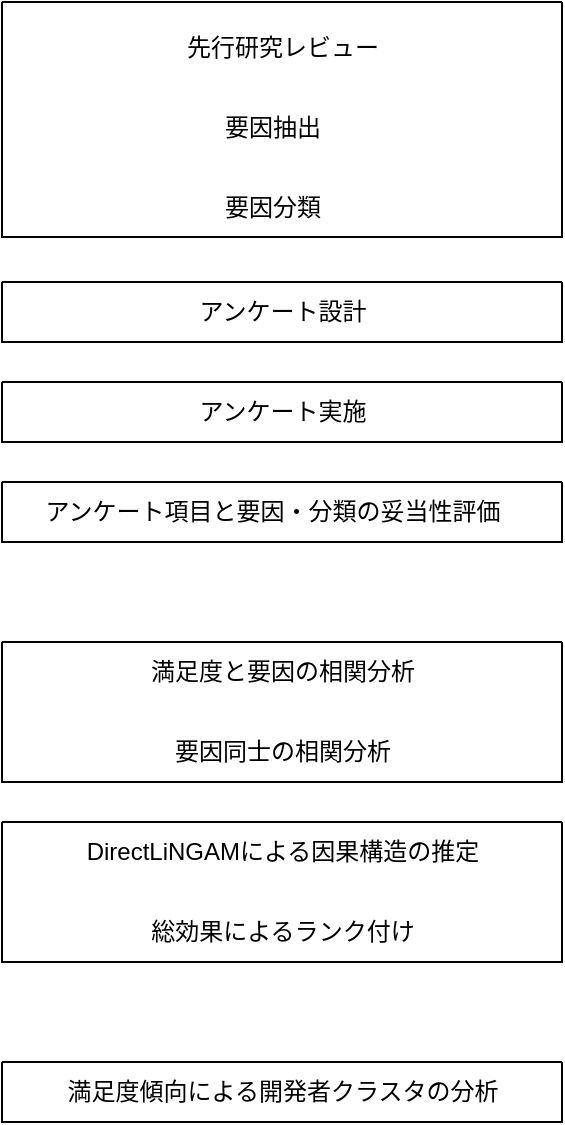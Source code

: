 <mxfile version="28.0.5">
  <diagram name="ページ1" id="DH8y1X9Xug1rH0PPqZtP">
    <mxGraphModel dx="1968" dy="1211" grid="1" gridSize="10" guides="1" tooltips="1" connect="1" arrows="1" fold="1" page="1" pageScale="1" pageWidth="827" pageHeight="1169" math="0" shadow="0">
      <root>
        <mxCell id="0" />
        <mxCell id="1" parent="0" />
        <mxCell id="A_GpXiCFfLwrVb7rmse3-1" value="先行研究レビュー" style="text;html=1;align=center;verticalAlign=middle;resizable=0;points=[];autosize=1;strokeColor=none;fillColor=none;" vertex="1" parent="1">
          <mxGeometry x="320" y="277.5" width="120" height="30" as="geometry" />
        </mxCell>
        <mxCell id="A_GpXiCFfLwrVb7rmse3-2" value="要因抽出" style="text;html=1;align=center;verticalAlign=middle;resizable=0;points=[];autosize=1;strokeColor=none;fillColor=none;" vertex="1" parent="1">
          <mxGeometry x="340" y="317.5" width="70" height="30" as="geometry" />
        </mxCell>
        <mxCell id="A_GpXiCFfLwrVb7rmse3-3" value="要因分類" style="text;html=1;align=center;verticalAlign=middle;resizable=0;points=[];autosize=1;strokeColor=none;fillColor=none;" vertex="1" parent="1">
          <mxGeometry x="340" y="357.5" width="70" height="30" as="geometry" />
        </mxCell>
        <mxCell id="A_GpXiCFfLwrVb7rmse3-4" value="アンケート設計" style="text;html=1;align=center;verticalAlign=middle;resizable=0;points=[];autosize=1;strokeColor=none;fillColor=none;" vertex="1" parent="1">
          <mxGeometry x="325" y="410" width="110" height="30" as="geometry" />
        </mxCell>
        <mxCell id="A_GpXiCFfLwrVb7rmse3-5" value="アンケート実施" style="text;html=1;align=center;verticalAlign=middle;resizable=0;points=[];autosize=1;strokeColor=none;fillColor=none;" vertex="1" parent="1">
          <mxGeometry x="325" y="460" width="110" height="30" as="geometry" />
        </mxCell>
        <mxCell id="A_GpXiCFfLwrVb7rmse3-6" value="アンケート項目と要因・分類の妥当性評価" style="text;html=1;align=center;verticalAlign=middle;resizable=0;points=[];autosize=1;strokeColor=none;fillColor=none;" vertex="1" parent="1">
          <mxGeometry x="250" y="510" width="250" height="30" as="geometry" />
        </mxCell>
        <mxCell id="A_GpXiCFfLwrVb7rmse3-9" value="満足度と要因の相関分析" style="text;html=1;align=center;verticalAlign=middle;resizable=0;points=[];autosize=1;strokeColor=none;fillColor=none;" vertex="1" parent="1">
          <mxGeometry x="300" y="590" width="160" height="30" as="geometry" />
        </mxCell>
        <mxCell id="A_GpXiCFfLwrVb7rmse3-10" value="要因同士の相関分析" style="text;html=1;align=center;verticalAlign=middle;resizable=0;points=[];autosize=1;strokeColor=none;fillColor=none;" vertex="1" parent="1">
          <mxGeometry x="315" y="630" width="130" height="30" as="geometry" />
        </mxCell>
        <mxCell id="A_GpXiCFfLwrVb7rmse3-14" value="" style="swimlane;startSize=0;" vertex="1" parent="1">
          <mxGeometry x="240" y="270" width="280" height="117.5" as="geometry" />
        </mxCell>
        <mxCell id="A_GpXiCFfLwrVb7rmse3-15" value="" style="swimlane;startSize=0;" vertex="1" parent="1">
          <mxGeometry x="240" y="410" width="280" height="30" as="geometry" />
        </mxCell>
        <mxCell id="A_GpXiCFfLwrVb7rmse3-16" value="" style="swimlane;startSize=0;" vertex="1" parent="1">
          <mxGeometry x="240" y="460" width="280" height="30" as="geometry" />
        </mxCell>
        <mxCell id="A_GpXiCFfLwrVb7rmse3-17" value="" style="swimlane;startSize=0;" vertex="1" parent="1">
          <mxGeometry x="240" y="510" width="280" height="30" as="geometry" />
        </mxCell>
        <mxCell id="A_GpXiCFfLwrVb7rmse3-18" value="" style="swimlane;startSize=0;" vertex="1" parent="1">
          <mxGeometry x="240" y="590" width="280" height="70" as="geometry" />
        </mxCell>
        <mxCell id="A_GpXiCFfLwrVb7rmse3-19" value="" style="swimlane;startSize=0;" vertex="1" parent="1">
          <mxGeometry x="240" y="680" width="280" height="70" as="geometry" />
        </mxCell>
        <mxCell id="A_GpXiCFfLwrVb7rmse3-12" value="総効果によるランク付け" style="text;html=1;align=center;verticalAlign=middle;resizable=0;points=[];autosize=1;strokeColor=none;fillColor=none;" vertex="1" parent="A_GpXiCFfLwrVb7rmse3-19">
          <mxGeometry x="60" y="40" width="160" height="30" as="geometry" />
        </mxCell>
        <mxCell id="A_GpXiCFfLwrVb7rmse3-11" value="DirectLiNGAMによる因果構造の推定" style="text;html=1;align=center;verticalAlign=middle;resizable=0;points=[];autosize=1;strokeColor=none;fillColor=none;" vertex="1" parent="A_GpXiCFfLwrVb7rmse3-19">
          <mxGeometry x="30" width="220" height="30" as="geometry" />
        </mxCell>
        <mxCell id="A_GpXiCFfLwrVb7rmse3-20" value="" style="swimlane;startSize=0;" vertex="1" parent="1">
          <mxGeometry x="240" y="800" width="280" height="30" as="geometry" />
        </mxCell>
        <mxCell id="A_GpXiCFfLwrVb7rmse3-13" value="満足度傾向による開発者クラスタの分析" style="text;html=1;align=center;verticalAlign=middle;resizable=0;points=[];autosize=1;strokeColor=none;fillColor=none;" vertex="1" parent="A_GpXiCFfLwrVb7rmse3-20">
          <mxGeometry x="20" width="240" height="30" as="geometry" />
        </mxCell>
      </root>
    </mxGraphModel>
  </diagram>
</mxfile>
